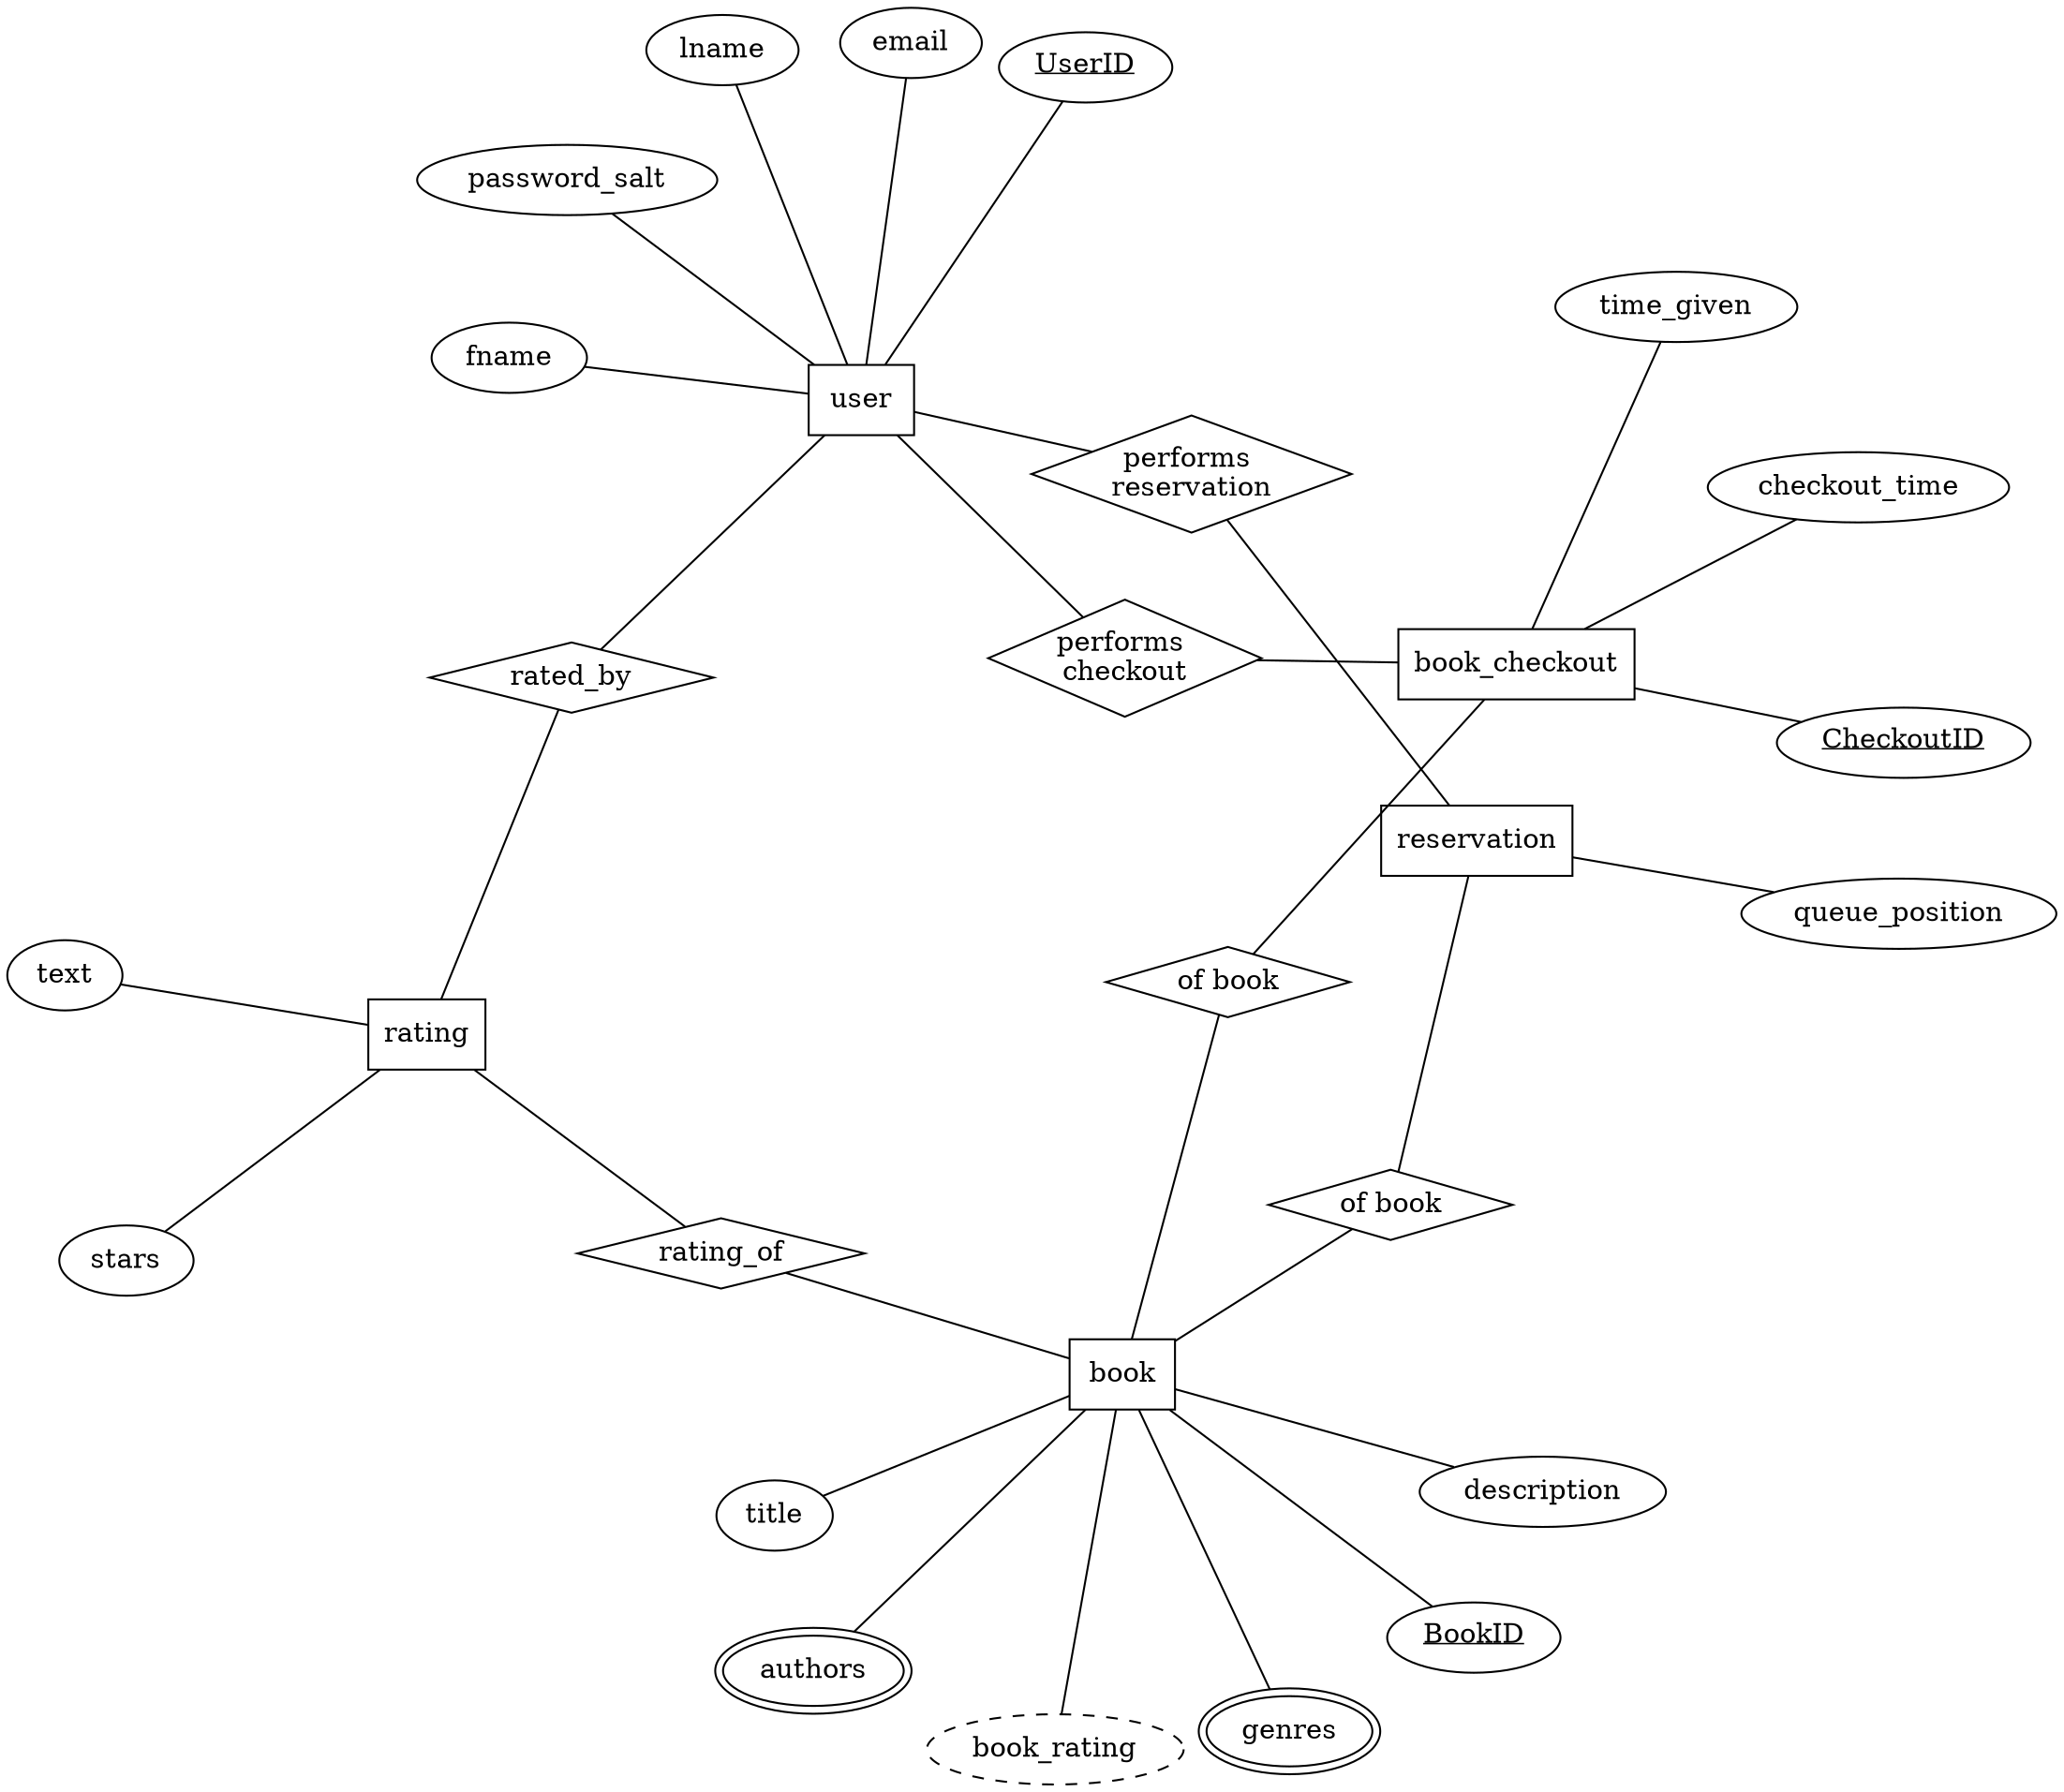 
// USE TO VIEW
// http://magjac.com/graphviz-visual-editor/

digraph Lib{
    dir=none
    layout="neato"
    overlap= false
    
    subgraph user{
        user [shape = box]
        UserID [label = <<u>UserID</u>>]
        user -> {fname;lname;email;password_salt;UserID} [dir = none]
    }
    
    
    subgraph book{
        book [shape = box]
        BookID [label = <<u>BookID</u>>]
        authors [peripheries=2]
        genres [peripheries=2]
        book_rating [style=dashed]
        book -> {BookID;authors;title;genres;description;book_rating} [dir = none]
        
    }
    
    subgraph checkout{
        book_checkout [shape = box]
        performs_checkout [label= "performs \ncheckout", shape=diamond,margin="0,0"]
        of_book [label= "of book", shape=diamond]
        
        user->performs_checkout [dir=none]
         book_checkout -> performs_checkout[dir=none] // If needed change to dir = back
        
          of_book -> performs_checkout[color=invis, weight = 10] // to make it look nicer, can be removed
        
        book -> of_book [dir=none]
        of_book->book_checkout [dir =none]
        
        CheckoutID [label = <<u>CheckoutID</u>>]
        
        book_checkout-> {CheckoutID;checkout_time;time_given}[dir=none]
    }
    
    subgraph rating { // Ratings will be done by users IN library for books IN library
    
        rating [shape=box]
        // RatingID [label = <<u>RatingID</u>>] // if needed then uncomment
        
        rating-> {stars;text} [dir=none]
        
        rated_by [shape=diamond]
        rating_of [shape=diamond]
        
        user->rated_by [dir=none]
        rated_by->rating [dir=none]
        book -> rating_of [dir=none]
        rating_of->rating [dir=none]
        
    }
    
    subgraph reservation { // For when a book is already checked out but user wants it 
        reservation [shape=box]
        
        reservation->{queue_position} [dir=none]
        performs_reservation [label= "performs \nreservation", shape=diamond,margin="0,0"]
        reservation_of_book [label= "of book", shape=diamond]
        
        user->performs_reservation[dir=none]
        performs_reservation -> reservation [dir=none]
        
        reservation_of_book -> book[dir=none]
        reservation -> reservation_of_book [dir=none]
        
    }
    
}


